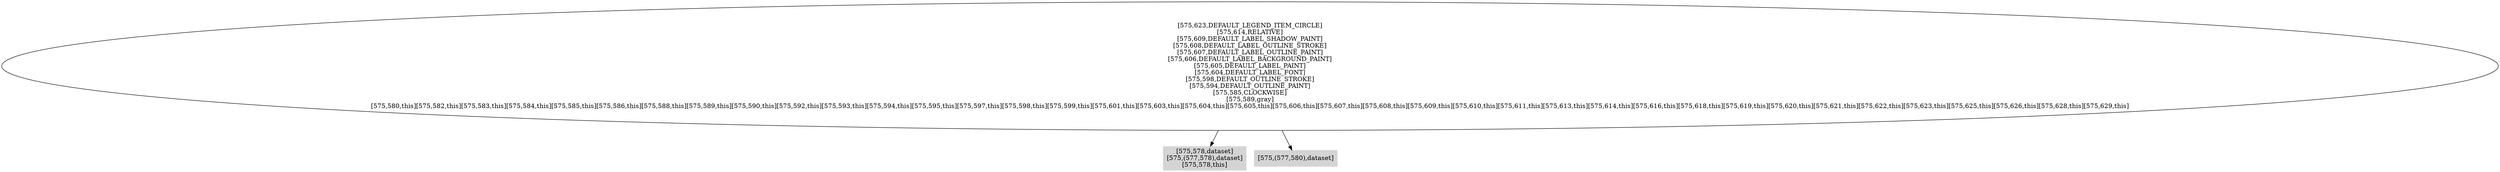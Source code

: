 digraph { 
3811 [shape=box,style=filled,color=".0 .0 .83",label="[575,578,dataset]\n[575,(577,578),dataset]\n[575,578,this]"];
3812 [shape=box,style=filled,color=".0 .0 .83",label="[575,(577,580),dataset]"];
3813 [label="[575,623,DEFAULT_LEGEND_ITEM_CIRCLE]\n[575,614,RELATIVE]\n[575,609,DEFAULT_LABEL_SHADOW_PAINT]\n[575,608,DEFAULT_LABEL_OUTLINE_STROKE]\n[575,607,DEFAULT_LABEL_OUTLINE_PAINT]\n[575,606,DEFAULT_LABEL_BACKGROUND_PAINT]\n[575,605,DEFAULT_LABEL_PAINT]\n[575,604,DEFAULT_LABEL_FONT]\n[575,598,DEFAULT_OUTLINE_STROKE]\n[575,594,DEFAULT_OUTLINE_PAINT]\n[575,585,CLOCKWISE]\n[575,589,gray]\n[575,580,this][575,582,this][575,583,this][575,584,this][575,585,this][575,586,this][575,588,this][575,589,this][575,590,this][575,592,this][575,593,this][575,594,this][575,595,this][575,597,this][575,598,this][575,599,this][575,601,this][575,603,this][575,604,this][575,605,this][575,606,this][575,607,this][575,608,this][575,609,this][575,610,this][575,611,this][575,613,this][575,614,this][575,616,this][575,618,this][575,619,this][575,620,this][575,621,this][575,622,this][575,623,this][575,625,this][575,626,this][575,628,this][575,629,this]"];
3813 -> 3811;
3813 -> 3812;
}